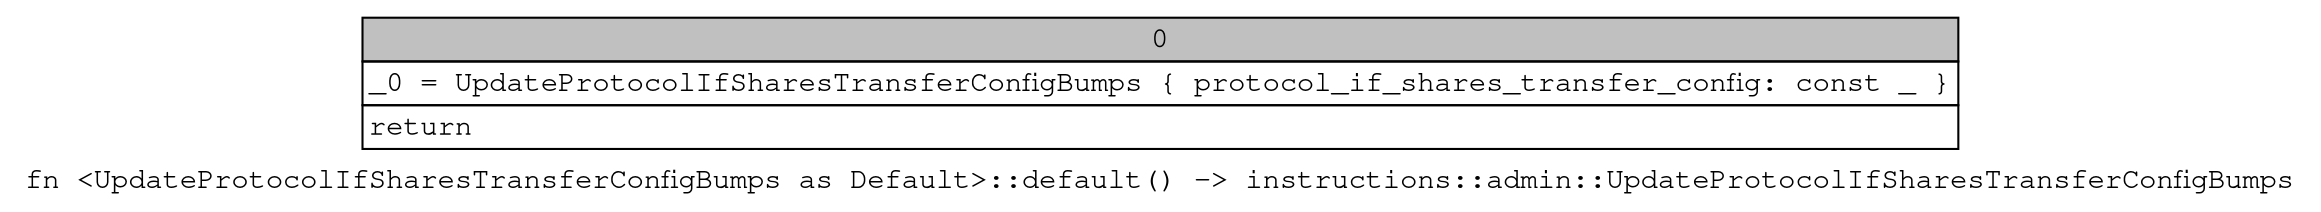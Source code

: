 digraph Mir_0_7524 {
    graph [fontname="Courier, monospace"];
    node [fontname="Courier, monospace"];
    edge [fontname="Courier, monospace"];
    label=<fn &lt;UpdateProtocolIfSharesTransferConfigBumps as Default&gt;::default() -&gt; instructions::admin::UpdateProtocolIfSharesTransferConfigBumps<br align="left"/>>;
    bb0__0_7524 [shape="none", label=<<table border="0" cellborder="1" cellspacing="0"><tr><td bgcolor="gray" align="center" colspan="1">0</td></tr><tr><td align="left" balign="left">_0 = UpdateProtocolIfSharesTransferConfigBumps { protocol_if_shares_transfer_config: const _ }<br/></td></tr><tr><td align="left">return</td></tr></table>>];
}
